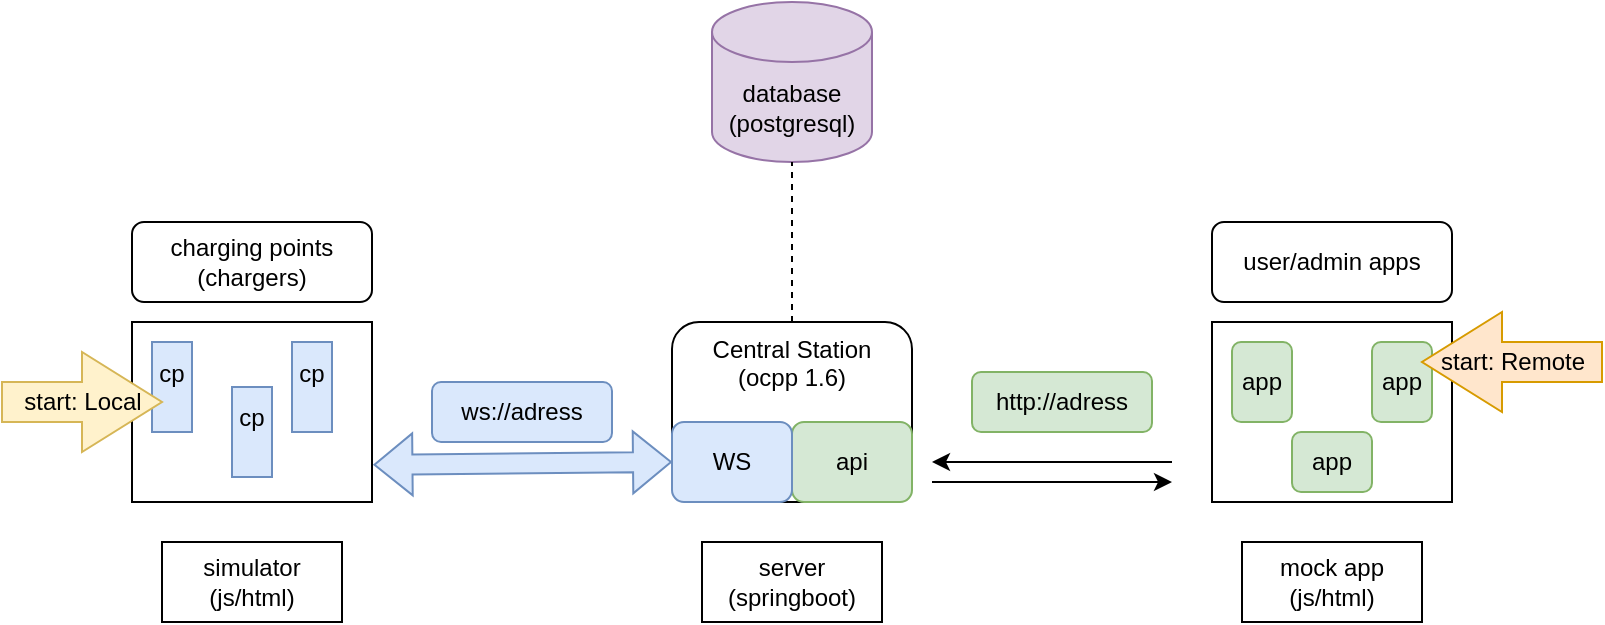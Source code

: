 <mxfile version="22.0.1" type="github">
  <diagram name="Page-1" id="sOd9fzR-GMDbQcMOZskv">
    <mxGraphModel dx="625" dy="393" grid="1" gridSize="10" guides="1" tooltips="1" connect="1" arrows="1" fold="1" page="1" pageScale="1" pageWidth="850" pageHeight="1100" math="0" shadow="0">
      <root>
        <mxCell id="0" />
        <mxCell id="1" parent="0" />
        <mxCell id="nBuxkpFvrk75a08uZB1G-1" value="Central Station&lt;br&gt;(ocpp 1.6)" style="rounded=1;whiteSpace=wrap;html=1;verticalAlign=top;" parent="1" vertex="1">
          <mxGeometry x="365" y="555" width="120" height="90" as="geometry" />
        </mxCell>
        <mxCell id="nBuxkpFvrk75a08uZB1G-3" value="api" style="rounded=1;whiteSpace=wrap;html=1;verticalAlign=middle;fillColor=#d5e8d4;strokeColor=#82b366;" parent="1" vertex="1">
          <mxGeometry x="425" y="605" width="60" height="40" as="geometry" />
        </mxCell>
        <mxCell id="nBuxkpFvrk75a08uZB1G-4" value="WS" style="rounded=1;whiteSpace=wrap;html=1;verticalAlign=middle;fillColor=#dae8fc;strokeColor=#6c8ebf;" parent="1" vertex="1">
          <mxGeometry x="365" y="605" width="60" height="40" as="geometry" />
        </mxCell>
        <mxCell id="nBuxkpFvrk75a08uZB1G-5" value="`" style="rounded=0;whiteSpace=wrap;html=1;" parent="1" vertex="1">
          <mxGeometry x="95" y="555" width="120" height="90" as="geometry" />
        </mxCell>
        <mxCell id="nBuxkpFvrk75a08uZB1G-7" value="&lt;div&gt;cp&lt;/div&gt;&lt;div&gt;&lt;br&gt;&lt;/div&gt;" style="rounded=0;whiteSpace=wrap;html=1;fillColor=#dae8fc;strokeColor=#6c8ebf;" parent="1" vertex="1">
          <mxGeometry x="175" y="565" width="20" height="45" as="geometry" />
        </mxCell>
        <mxCell id="nBuxkpFvrk75a08uZB1G-8" value="&lt;div&gt;cp&lt;/div&gt;&lt;div&gt;&lt;br&gt;&lt;/div&gt;" style="rounded=0;whiteSpace=wrap;html=1;fillColor=#dae8fc;strokeColor=#6c8ebf;" parent="1" vertex="1">
          <mxGeometry x="105" y="565" width="20" height="45" as="geometry" />
        </mxCell>
        <mxCell id="nBuxkpFvrk75a08uZB1G-9" value="&lt;div&gt;cp&lt;/div&gt;&lt;div&gt;&lt;br&gt;&lt;/div&gt;" style="rounded=0;whiteSpace=wrap;html=1;fillColor=#dae8fc;strokeColor=#6c8ebf;" parent="1" vertex="1">
          <mxGeometry x="145" y="587.5" width="20" height="45" as="geometry" />
        </mxCell>
        <mxCell id="nBuxkpFvrk75a08uZB1G-10" value="" style="shape=flexArrow;endArrow=classic;startArrow=classic;html=1;rounded=0;entryX=0;entryY=0.5;entryDx=0;entryDy=0;exitX=1.006;exitY=0.793;exitDx=0;exitDy=0;exitPerimeter=0;fillColor=#dae8fc;strokeColor=#6c8ebf;" parent="1" source="nBuxkpFvrk75a08uZB1G-5" target="nBuxkpFvrk75a08uZB1G-4" edge="1">
          <mxGeometry width="100" height="100" relative="1" as="geometry">
            <mxPoint x="225" y="625" as="sourcePoint" />
            <mxPoint x="355" y="605" as="targetPoint" />
          </mxGeometry>
        </mxCell>
        <mxCell id="nBuxkpFvrk75a08uZB1G-14" value="http://adress" style="rounded=1;whiteSpace=wrap;html=1;fillColor=#d5e8d4;strokeColor=#82b366;" parent="1" vertex="1">
          <mxGeometry x="515" y="580" width="90" height="30" as="geometry" />
        </mxCell>
        <mxCell id="nBuxkpFvrk75a08uZB1G-17" value="ws://adress" style="rounded=1;whiteSpace=wrap;html=1;fillColor=#dae8fc;strokeColor=#6c8ebf;" parent="1" vertex="1">
          <mxGeometry x="245" y="585" width="90" height="30" as="geometry" />
        </mxCell>
        <mxCell id="nBuxkpFvrk75a08uZB1G-19" value="" style="rounded=0;whiteSpace=wrap;html=1;" parent="1" vertex="1">
          <mxGeometry x="635" y="555" width="120" height="90" as="geometry" />
        </mxCell>
        <mxCell id="nBuxkpFvrk75a08uZB1G-27" value="&lt;div&gt;app&lt;/div&gt;" style="rounded=1;whiteSpace=wrap;html=1;fillColor=#d5e8d4;strokeColor=#82b366;" parent="1" vertex="1">
          <mxGeometry x="645" y="565" width="30" height="40" as="geometry" />
        </mxCell>
        <mxCell id="nBuxkpFvrk75a08uZB1G-28" value="&lt;div&gt;app&lt;/div&gt;" style="rounded=1;whiteSpace=wrap;html=1;direction=south;fillColor=#d5e8d4;strokeColor=#82b366;" parent="1" vertex="1">
          <mxGeometry x="675" y="610" width="40" height="30" as="geometry" />
        </mxCell>
        <mxCell id="nBuxkpFvrk75a08uZB1G-29" value="&lt;div&gt;app&lt;/div&gt;" style="rounded=1;whiteSpace=wrap;html=1;fillColor=#d5e8d4;strokeColor=#82b366;" parent="1" vertex="1">
          <mxGeometry x="715" y="565" width="30" height="40" as="geometry" />
        </mxCell>
        <mxCell id="nBuxkpFvrk75a08uZB1G-30" value="&lt;div&gt;charging points&lt;/div&gt;&lt;div&gt;(chargers)&lt;br&gt;&lt;/div&gt;" style="rounded=1;whiteSpace=wrap;html=1;" parent="1" vertex="1">
          <mxGeometry x="95" y="505" width="120" height="40" as="geometry" />
        </mxCell>
        <mxCell id="nBuxkpFvrk75a08uZB1G-31" value="user/admin apps" style="rounded=1;whiteSpace=wrap;html=1;" parent="1" vertex="1">
          <mxGeometry x="635" y="505" width="120" height="40" as="geometry" />
        </mxCell>
        <mxCell id="nBuxkpFvrk75a08uZB1G-33" value="&lt;div&gt;server&lt;br&gt;(springboot)&lt;br&gt;&lt;/div&gt;" style="rounded=0;whiteSpace=wrap;html=1;" parent="1" vertex="1">
          <mxGeometry x="380" y="665" width="90" height="40" as="geometry" />
        </mxCell>
        <mxCell id="nBuxkpFvrk75a08uZB1G-34" value="&lt;div&gt;simulator&lt;br&gt;(js/html)&lt;br&gt;&lt;/div&gt;" style="rounded=0;whiteSpace=wrap;html=1;" parent="1" vertex="1">
          <mxGeometry x="110" y="665" width="90" height="40" as="geometry" />
        </mxCell>
        <mxCell id="nBuxkpFvrk75a08uZB1G-35" value="&lt;div&gt;mock app&lt;/div&gt;&lt;div&gt;(js/html)&lt;/div&gt;" style="rounded=0;whiteSpace=wrap;html=1;" parent="1" vertex="1">
          <mxGeometry x="650" y="665" width="90" height="40" as="geometry" />
        </mxCell>
        <mxCell id="nBuxkpFvrk75a08uZB1G-36" value="&lt;div&gt;database&lt;/div&gt;&lt;div&gt;(postgresql)&lt;br&gt;&lt;/div&gt;" style="shape=cylinder3;whiteSpace=wrap;html=1;boundedLbl=1;backgroundOutline=1;size=15;fillColor=#e1d5e7;strokeColor=#9673a6;" parent="1" vertex="1">
          <mxGeometry x="385" y="395" width="80" height="80" as="geometry" />
        </mxCell>
        <mxCell id="nBuxkpFvrk75a08uZB1G-37" value="" style="endArrow=classic;html=1;rounded=0;" parent="1" edge="1">
          <mxGeometry width="50" height="50" relative="1" as="geometry">
            <mxPoint x="615" y="625" as="sourcePoint" />
            <mxPoint x="495" y="625" as="targetPoint" />
          </mxGeometry>
        </mxCell>
        <mxCell id="nBuxkpFvrk75a08uZB1G-38" value="" style="endArrow=classic;html=1;rounded=0;" parent="1" edge="1">
          <mxGeometry width="50" height="50" relative="1" as="geometry">
            <mxPoint x="495" y="635" as="sourcePoint" />
            <mxPoint x="615" y="635" as="targetPoint" />
          </mxGeometry>
        </mxCell>
        <mxCell id="7q7vGCsFoiIL-1WahQ8g-2" value="" style="endArrow=none;dashed=1;html=1;rounded=0;entryX=0.5;entryY=1;entryDx=0;entryDy=0;entryPerimeter=0;" edge="1" parent="1" target="nBuxkpFvrk75a08uZB1G-36">
          <mxGeometry width="50" height="50" relative="1" as="geometry">
            <mxPoint x="425" y="555" as="sourcePoint" />
            <mxPoint x="475" y="505" as="targetPoint" />
          </mxGeometry>
        </mxCell>
        <mxCell id="7q7vGCsFoiIL-1WahQ8g-7" value="start: Local" style="html=1;shadow=0;dashed=0;align=center;verticalAlign=middle;shape=mxgraph.arrows2.arrow;dy=0.6;dx=40;notch=0;fillColor=#fff2cc;strokeColor=#d6b656;" vertex="1" parent="1">
          <mxGeometry x="30" y="570" width="80" height="50" as="geometry" />
        </mxCell>
        <mxCell id="7q7vGCsFoiIL-1WahQ8g-8" value="start: Remote" style="html=1;shadow=0;dashed=0;align=center;verticalAlign=middle;shape=mxgraph.arrows2.arrow;dy=0.6;dx=40;flipH=1;notch=0;fillColor=#ffe6cc;strokeColor=#d79b00;" vertex="1" parent="1">
          <mxGeometry x="740" y="550" width="90" height="50" as="geometry" />
        </mxCell>
      </root>
    </mxGraphModel>
  </diagram>
</mxfile>
